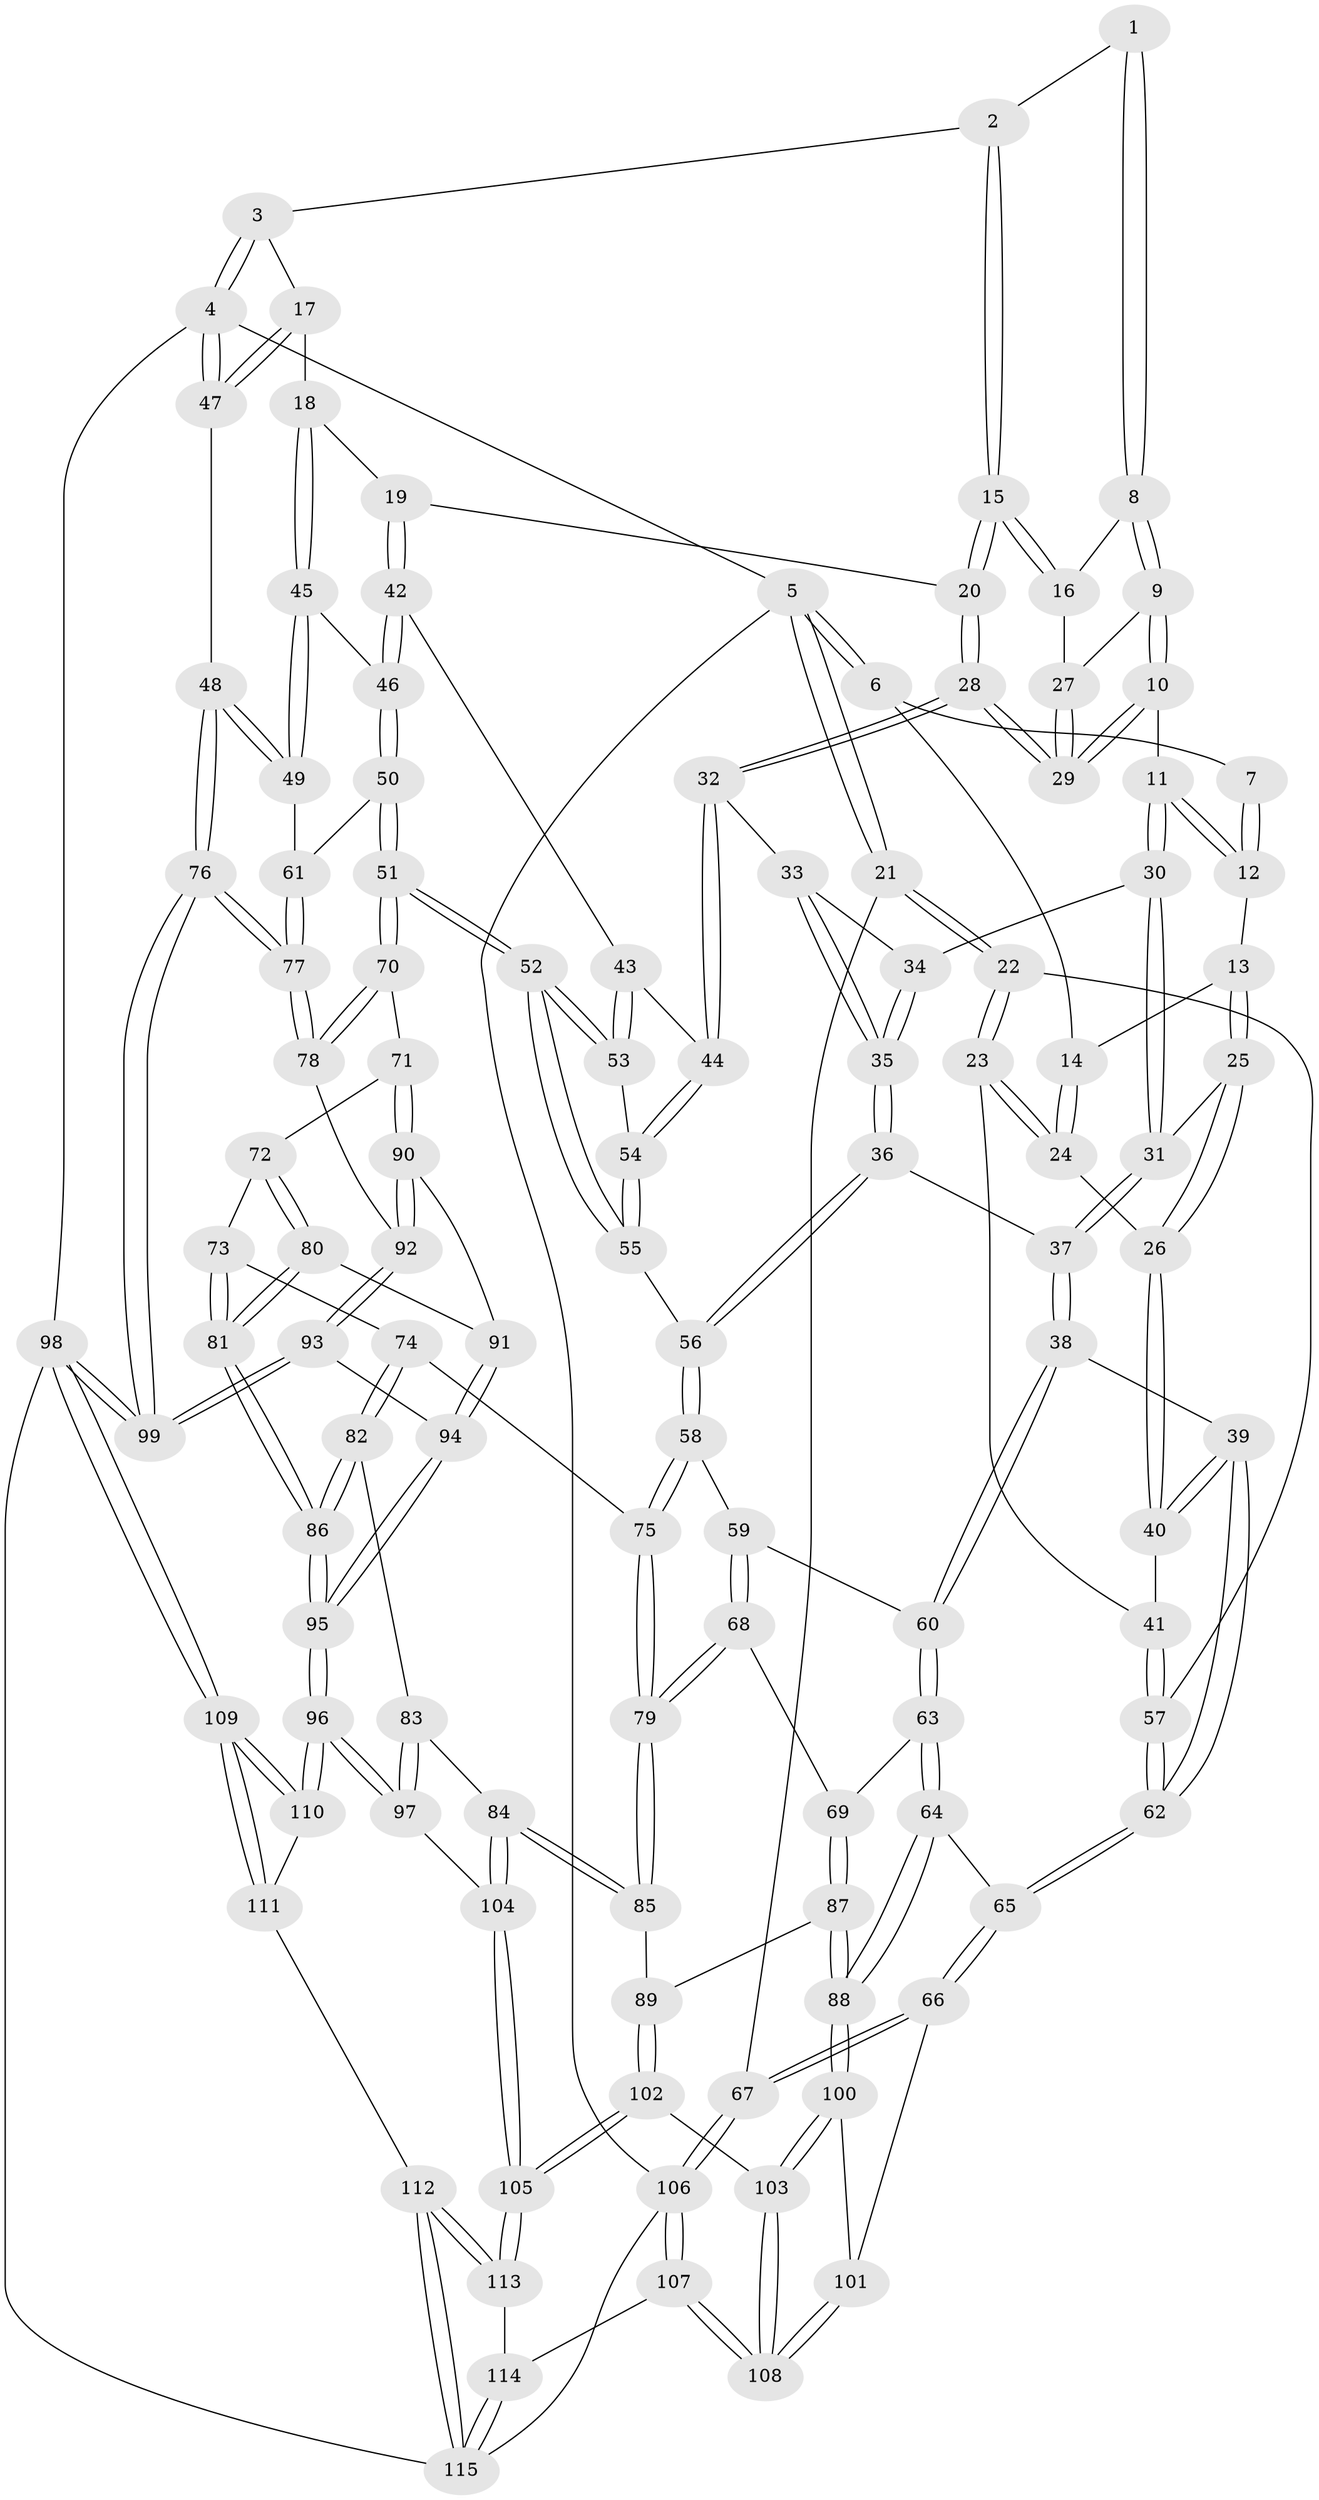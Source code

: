 // Generated by graph-tools (version 1.1) at 2025/11/02/27/25 16:11:53]
// undirected, 115 vertices, 284 edges
graph export_dot {
graph [start="1"]
  node [color=gray90,style=filled];
  1 [pos="+0.5935377628837124+0"];
  2 [pos="+0.7724261772501871+0"];
  3 [pos="+0.8701711074563574+0"];
  4 [pos="+1+0"];
  5 [pos="+0+0"];
  6 [pos="+0.18243780512128743+0"];
  7 [pos="+0.47871051717654695+0"];
  8 [pos="+0.5896994257842394+0.015198601564090591"];
  9 [pos="+0.5208348150086597+0.08788172598088974"];
  10 [pos="+0.5094269025520197+0.09647439156316343"];
  11 [pos="+0.4496616112613065+0.10721462216804951"];
  12 [pos="+0.4334816592062638+0.039690988214846096"];
  13 [pos="+0.30804024383999956+0.04567695414006283"];
  14 [pos="+0.1812917298673102+0"];
  15 [pos="+0.7768431074948746+0.04410190099556933"];
  16 [pos="+0.62061426390432+0.07511304935972465"];
  17 [pos="+0.9632337030156783+0.150963218888356"];
  18 [pos="+0.960876509367083+0.15150034404827267"];
  19 [pos="+0.8291094794042445+0.13560207113295292"];
  20 [pos="+0.7898247184091501+0.092926914051947"];
  21 [pos="+0+0.2347022779072792"];
  22 [pos="+0+0.23436059382383762"];
  23 [pos="+0.07239785903322593+0.1440138952863258"];
  24 [pos="+0.12071126204289614+0.11059875194399758"];
  25 [pos="+0.298913210126498+0.1232904853548289"];
  26 [pos="+0.23226693710555402+0.16176786247591018"];
  27 [pos="+0.6181988508569687+0.08618490507729723"];
  28 [pos="+0.631582083798058+0.18459812090641758"];
  29 [pos="+0.6165172111744988+0.1488866866745039"];
  30 [pos="+0.4399558539698188+0.13578358966480453"];
  31 [pos="+0.4245835268160431+0.1480866115144891"];
  32 [pos="+0.6257093514945156+0.20384331639628364"];
  33 [pos="+0.565701823111317+0.2019590409948513"];
  34 [pos="+0.48006510213911613+0.16763046622941025"];
  35 [pos="+0.5033350230122716+0.2715731829047205"];
  36 [pos="+0.4993119742458312+0.2872512589269397"];
  37 [pos="+0.4002783593018608+0.21308605899095082"];
  38 [pos="+0.317433983370248+0.3158806011973819"];
  39 [pos="+0.3126280483667656+0.31387523685610064"];
  40 [pos="+0.2823134017440941+0.2803938353884215"];
  41 [pos="+0.17475832550688364+0.28005383076226587"];
  42 [pos="+0.8033792160050841+0.21324439333066617"];
  43 [pos="+0.7950499662355136+0.2216737192289176"];
  44 [pos="+0.6275456985872284+0.2097293148831102"];
  45 [pos="+0.9051221112678445+0.2995236197913744"];
  46 [pos="+0.867778679420264+0.3014063443506628"];
  47 [pos="+1+0.17609556264302575"];
  48 [pos="+1+0.38037810049337195"];
  49 [pos="+0.9326458475905207+0.3308228949716522"];
  50 [pos="+0.7729610697900218+0.40865136510500794"];
  51 [pos="+0.7649966220238732+0.40920276258562327"];
  52 [pos="+0.7643370138134485+0.4084251201898788"];
  53 [pos="+0.7461434379535081+0.299071999967051"];
  54 [pos="+0.6316989993356719+0.24122959387497903"];
  55 [pos="+0.5779034427121564+0.3572406963659506"];
  56 [pos="+0.5216415469301995+0.3870623333381915"];
  57 [pos="+0.08669491799716471+0.3736347195476383"];
  58 [pos="+0.5039954393363196+0.4082937697499729"];
  59 [pos="+0.41051378859273185+0.38868865825573623"];
  60 [pos="+0.33512785238279524+0.3433841354318475"];
  61 [pos="+0.8696063872568983+0.4369473036183873"];
  62 [pos="+0.11789571805251312+0.40854303262636144"];
  63 [pos="+0.2571935360298696+0.4841737255883581"];
  64 [pos="+0.14906113743138885+0.5166015149177826"];
  65 [pos="+0.13977872808511085+0.5134599242235737"];
  66 [pos="+0.08265740843473493+0.5549360816317938"];
  67 [pos="+0+0.5375279856630287"];
  68 [pos="+0.34355325865611896+0.5297142084581792"];
  69 [pos="+0.3274046034322221+0.5320406172770769"];
  70 [pos="+0.7333332479168068+0.49059502404273275"];
  71 [pos="+0.727785070961678+0.4946099580359037"];
  72 [pos="+0.6155317658389364+0.49811775857595136"];
  73 [pos="+0.5807805920615331+0.48907500850148694"];
  74 [pos="+0.521150248201832+0.46561750950537945"];
  75 [pos="+0.5170615775451088+0.45991635674490955"];
  76 [pos="+1+0.6625957885619552"];
  77 [pos="+1+0.5999795850196412"];
  78 [pos="+0.8028135379325535+0.5655385737298556"];
  79 [pos="+0.40045989782004665+0.5641686162962074"];
  80 [pos="+0.6384011624361595+0.5951569218448549"];
  81 [pos="+0.6209884198964214+0.6217556665486601"];
  82 [pos="+0.5255356584447665+0.5428909445946201"];
  83 [pos="+0.511027546326269+0.5736060849768564"];
  84 [pos="+0.4177681061675127+0.6376041373039955"];
  85 [pos="+0.40988488834014797+0.6299092340509532"];
  86 [pos="+0.6138325088346358+0.6374223593301299"];
  87 [pos="+0.2949093804435986+0.6031833352605316"];
  88 [pos="+0.22907170014667605+0.6231256290828736"];
  89 [pos="+0.34392085031256847+0.636066455994257"];
  90 [pos="+0.7143435391184312+0.5304079355354284"];
  91 [pos="+0.7002513857233879+0.5549763832612659"];
  92 [pos="+0.7640092484444369+0.6550168249750111"];
  93 [pos="+0.7536279630281969+0.6992365236137563"];
  94 [pos="+0.7151436379245428+0.6963741947671122"];
  95 [pos="+0.6181529673892361+0.7141772708922927"];
  96 [pos="+0.5655730148234176+0.7641365469419119"];
  97 [pos="+0.540525524578323+0.7519283159830654"];
  98 [pos="+1+1"];
  99 [pos="+1+1"];
  100 [pos="+0.22284316317792913+0.7120483909305312"];
  101 [pos="+0.08011299036096702+0.66325101215328"];
  102 [pos="+0.27257923867304124+0.7831957731024843"];
  103 [pos="+0.22767442966482937+0.7248600390010332"];
  104 [pos="+0.4573910697033192+0.7292073842366663"];
  105 [pos="+0.28653615743367383+0.8136186022424019"];
  106 [pos="+0+0.8216146175823154"];
  107 [pos="+0+0.8152539016232019"];
  108 [pos="+0+0.7881753225047491"];
  109 [pos="+1+1"];
  110 [pos="+0.5736428307923256+0.8133488788798928"];
  111 [pos="+0.3654736889916258+1"];
  112 [pos="+0.3318422462511727+1"];
  113 [pos="+0.2844192135465544+0.8237037681780267"];
  114 [pos="+0.006442734115877417+0.8391525088795169"];
  115 [pos="+0.2673276040104506+1"];
  1 -- 2;
  1 -- 8;
  1 -- 8;
  2 -- 3;
  2 -- 15;
  2 -- 15;
  3 -- 4;
  3 -- 4;
  3 -- 17;
  4 -- 5;
  4 -- 47;
  4 -- 47;
  4 -- 98;
  5 -- 6;
  5 -- 6;
  5 -- 21;
  5 -- 21;
  5 -- 106;
  6 -- 7;
  6 -- 14;
  7 -- 12;
  7 -- 12;
  8 -- 9;
  8 -- 9;
  8 -- 16;
  9 -- 10;
  9 -- 10;
  9 -- 27;
  10 -- 11;
  10 -- 29;
  10 -- 29;
  11 -- 12;
  11 -- 12;
  11 -- 30;
  11 -- 30;
  12 -- 13;
  13 -- 14;
  13 -- 25;
  13 -- 25;
  14 -- 24;
  14 -- 24;
  15 -- 16;
  15 -- 16;
  15 -- 20;
  15 -- 20;
  16 -- 27;
  17 -- 18;
  17 -- 47;
  17 -- 47;
  18 -- 19;
  18 -- 45;
  18 -- 45;
  19 -- 20;
  19 -- 42;
  19 -- 42;
  20 -- 28;
  20 -- 28;
  21 -- 22;
  21 -- 22;
  21 -- 67;
  22 -- 23;
  22 -- 23;
  22 -- 57;
  23 -- 24;
  23 -- 24;
  23 -- 41;
  24 -- 26;
  25 -- 26;
  25 -- 26;
  25 -- 31;
  26 -- 40;
  26 -- 40;
  27 -- 29;
  27 -- 29;
  28 -- 29;
  28 -- 29;
  28 -- 32;
  28 -- 32;
  30 -- 31;
  30 -- 31;
  30 -- 34;
  31 -- 37;
  31 -- 37;
  32 -- 33;
  32 -- 44;
  32 -- 44;
  33 -- 34;
  33 -- 35;
  33 -- 35;
  34 -- 35;
  34 -- 35;
  35 -- 36;
  35 -- 36;
  36 -- 37;
  36 -- 56;
  36 -- 56;
  37 -- 38;
  37 -- 38;
  38 -- 39;
  38 -- 60;
  38 -- 60;
  39 -- 40;
  39 -- 40;
  39 -- 62;
  39 -- 62;
  40 -- 41;
  41 -- 57;
  41 -- 57;
  42 -- 43;
  42 -- 46;
  42 -- 46;
  43 -- 44;
  43 -- 53;
  43 -- 53;
  44 -- 54;
  44 -- 54;
  45 -- 46;
  45 -- 49;
  45 -- 49;
  46 -- 50;
  46 -- 50;
  47 -- 48;
  48 -- 49;
  48 -- 49;
  48 -- 76;
  48 -- 76;
  49 -- 61;
  50 -- 51;
  50 -- 51;
  50 -- 61;
  51 -- 52;
  51 -- 52;
  51 -- 70;
  51 -- 70;
  52 -- 53;
  52 -- 53;
  52 -- 55;
  52 -- 55;
  53 -- 54;
  54 -- 55;
  54 -- 55;
  55 -- 56;
  56 -- 58;
  56 -- 58;
  57 -- 62;
  57 -- 62;
  58 -- 59;
  58 -- 75;
  58 -- 75;
  59 -- 60;
  59 -- 68;
  59 -- 68;
  60 -- 63;
  60 -- 63;
  61 -- 77;
  61 -- 77;
  62 -- 65;
  62 -- 65;
  63 -- 64;
  63 -- 64;
  63 -- 69;
  64 -- 65;
  64 -- 88;
  64 -- 88;
  65 -- 66;
  65 -- 66;
  66 -- 67;
  66 -- 67;
  66 -- 101;
  67 -- 106;
  67 -- 106;
  68 -- 69;
  68 -- 79;
  68 -- 79;
  69 -- 87;
  69 -- 87;
  70 -- 71;
  70 -- 78;
  70 -- 78;
  71 -- 72;
  71 -- 90;
  71 -- 90;
  72 -- 73;
  72 -- 80;
  72 -- 80;
  73 -- 74;
  73 -- 81;
  73 -- 81;
  74 -- 75;
  74 -- 82;
  74 -- 82;
  75 -- 79;
  75 -- 79;
  76 -- 77;
  76 -- 77;
  76 -- 99;
  76 -- 99;
  77 -- 78;
  77 -- 78;
  78 -- 92;
  79 -- 85;
  79 -- 85;
  80 -- 81;
  80 -- 81;
  80 -- 91;
  81 -- 86;
  81 -- 86;
  82 -- 83;
  82 -- 86;
  82 -- 86;
  83 -- 84;
  83 -- 97;
  83 -- 97;
  84 -- 85;
  84 -- 85;
  84 -- 104;
  84 -- 104;
  85 -- 89;
  86 -- 95;
  86 -- 95;
  87 -- 88;
  87 -- 88;
  87 -- 89;
  88 -- 100;
  88 -- 100;
  89 -- 102;
  89 -- 102;
  90 -- 91;
  90 -- 92;
  90 -- 92;
  91 -- 94;
  91 -- 94;
  92 -- 93;
  92 -- 93;
  93 -- 94;
  93 -- 99;
  93 -- 99;
  94 -- 95;
  94 -- 95;
  95 -- 96;
  95 -- 96;
  96 -- 97;
  96 -- 97;
  96 -- 110;
  96 -- 110;
  97 -- 104;
  98 -- 99;
  98 -- 99;
  98 -- 109;
  98 -- 109;
  98 -- 115;
  100 -- 101;
  100 -- 103;
  100 -- 103;
  101 -- 108;
  101 -- 108;
  102 -- 103;
  102 -- 105;
  102 -- 105;
  103 -- 108;
  103 -- 108;
  104 -- 105;
  104 -- 105;
  105 -- 113;
  105 -- 113;
  106 -- 107;
  106 -- 107;
  106 -- 115;
  107 -- 108;
  107 -- 108;
  107 -- 114;
  109 -- 110;
  109 -- 110;
  109 -- 111;
  109 -- 111;
  110 -- 111;
  111 -- 112;
  112 -- 113;
  112 -- 113;
  112 -- 115;
  112 -- 115;
  113 -- 114;
  114 -- 115;
  114 -- 115;
}
